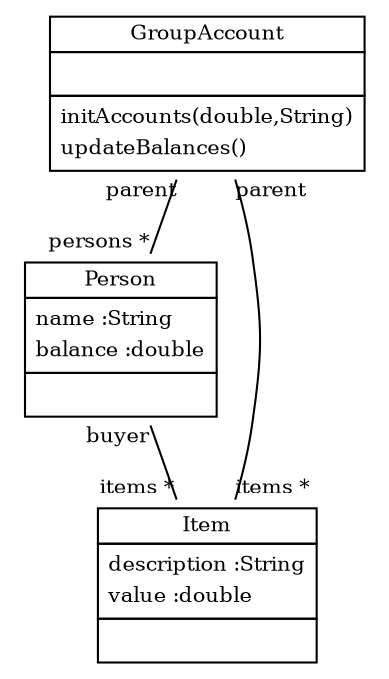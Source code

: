 
 digraph ClassDiagram {
    node [shape = none, fontsize = 10]; 
    edge [fontsize = 10];
    
    
    GroupAccount [label=<<table border='0' cellborder='1' cellspacing='0'> <tr> <td>GroupAccount</td> </tr> <tr><td><table border='0' cellborder='0' cellspacing='0'> <tr><td> </td></tr> </table></td></tr> <tr><td><table border='0' cellborder='0' cellspacing='0'> <tr><td align='left'>initAccounts(double,String)</td></tr> <tr><td align='left'>updateBalances()</td></tr>  </table></td></tr> </table>>];
    Person [label=<<table border='0' cellborder='1' cellspacing='0'> <tr> <td>Person</td> </tr> <tr><td><table border='0' cellborder='0' cellspacing='0'> <tr><td align='left'>name :String</td></tr> <tr><td align='left'>balance :double</td></tr>  </table></td></tr> <tr><td><table border='0' cellborder='0' cellspacing='0'> <tr><td> </td></tr> </table></td></tr> </table>>];
    Item [label=<<table border='0' cellborder='1' cellspacing='0'> <tr> <td>Item</td> </tr> <tr><td><table border='0' cellborder='0' cellspacing='0'> <tr><td align='left'>description :String</td></tr> <tr><td align='left'>value :double</td></tr>  </table></td></tr> <tr><td><table border='0' cellborder='0' cellspacing='0'> <tr><td> </td></tr> </table></td></tr> </table>>];
    
    
    
    GroupAccount -> Person [headlabel = "persons *" taillabel = "parent" arrowhead = "none" ];
    GroupAccount -> Item [headlabel = "items *" taillabel = "parent" arrowhead = "none" ];
    Person -> Item [headlabel = "items *" taillabel = "buyer" arrowhead = "none" ];
}

